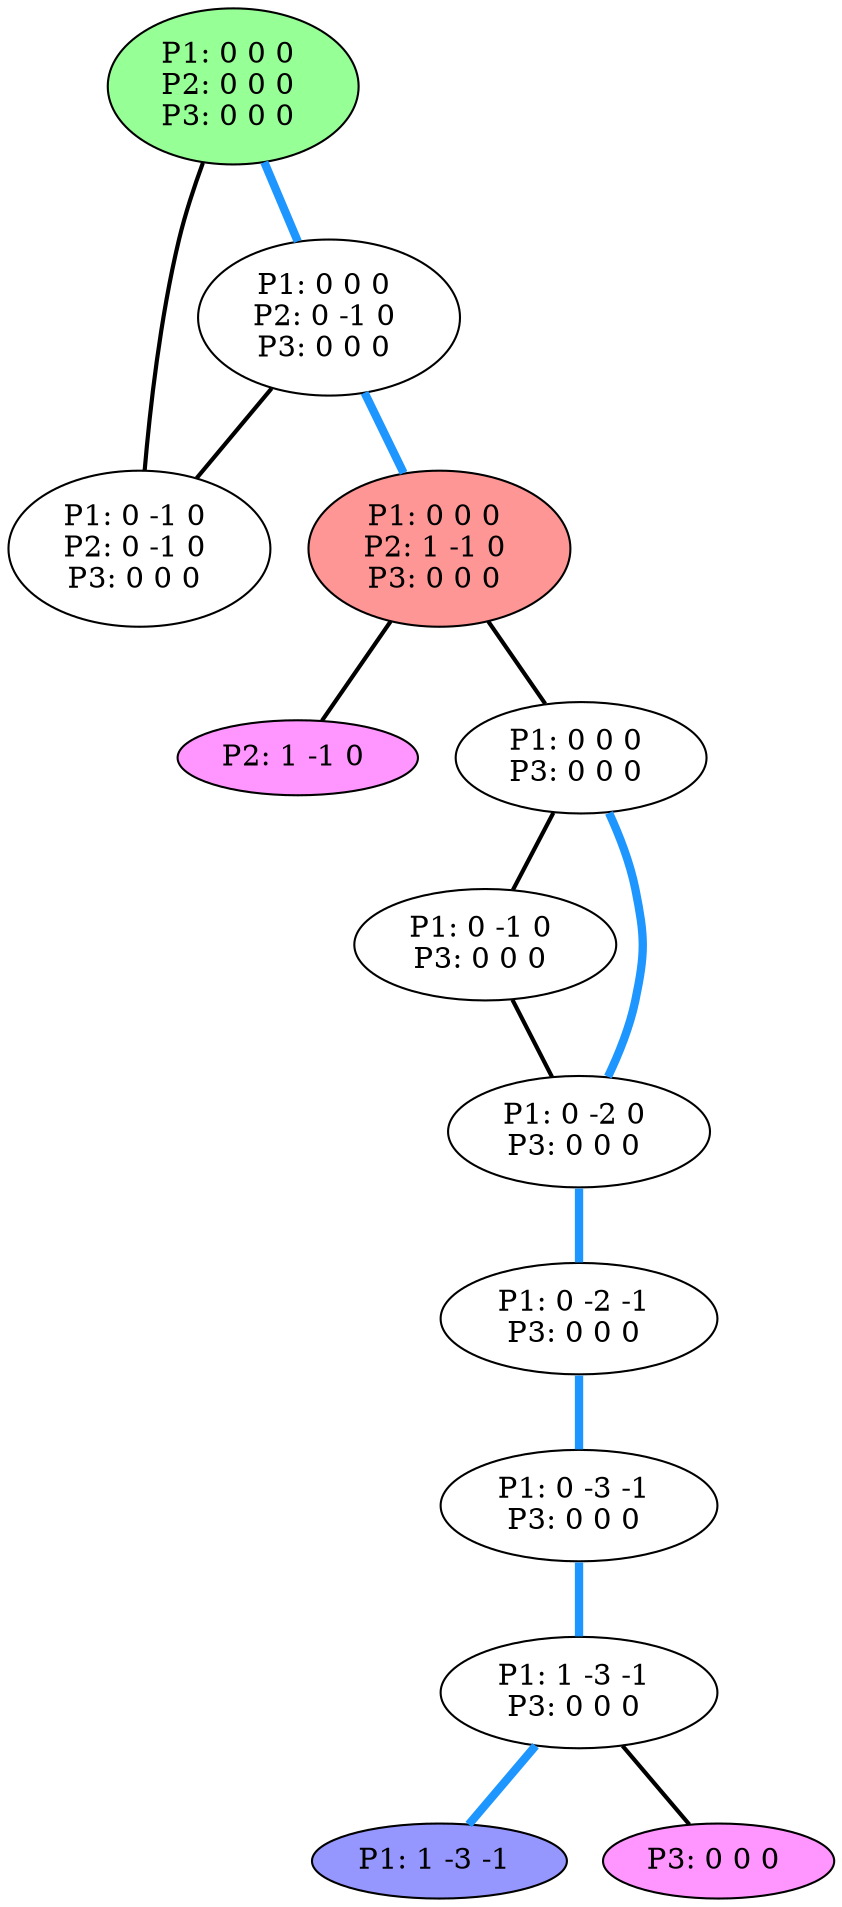 graph G {
color = "black"
0 [label = "P1: 0 0 0 
P2: 0 0 0 
P3: 0 0 0 
",  style="filled", fillcolor = "#96FF96"];
1 [label = "P1: 0 0 0 
P2: 0 -1 0 
P3: 0 0 0 
"];
2 [label = "P1: 0 -1 0 
P2: 0 -1 0 
P3: 0 0 0 
"];
3 [label = "P1: 0 0 0 
P2: 1 -1 0 
P3: 0 0 0 
",  style="filled", fillcolor = "#FF9696"];
4 [label = "P2: 1 -1 0 
",  style="filled", fillcolor = "#FF96FF"];
5 [label = "P1: 0 0 0 
P3: 0 0 0 
"];
6 [label = "P1: 0 -1 0 
P3: 0 0 0 
"];
7 [label = "P1: 0 -2 0 
P3: 0 0 0 
"];
8 [label = "P1: 0 -2 -1 
P3: 0 0 0 
"];
9 [label = "P1: 0 -3 -1 
P3: 0 0 0 
"];
10 [label = "P1: 1 -3 -1 
P3: 0 0 0 
"];
11 [label = "P1: 1 -3 -1 
", style="filled", fillcolor = "#9696FF"];
12 [label = "P3: 0 0 0 
",  style="filled", fillcolor = "#FF96FF"];
edge [style=bold];
0 -- 1 [color="#1E96FF", penwidth=4.0];
0 -- 2 [color=black];

1 -- 2 [color=black];
1 -- 3 [color="#1E96FF", penwidth=4.0];


3 -- 5 [color=black];
3 -- 4 [color=black];

5 -- 6 [color=black];
5 -- 7 [color="#1E96FF", penwidth=4.0];

6 -- 7 [color=black];

7 -- 8 [color="#1E96FF", penwidth=4.0];

8 -- 9 [color="#1E96FF", penwidth=4.0];

9 -- 10 [color="#1E96FF", penwidth=4.0];

10 -- 12 [color=black];
10 -- 11 [color="#1E96FF", penwidth=4.0];

}
